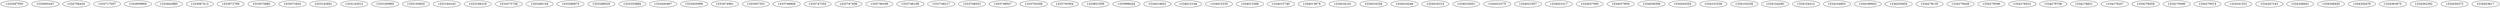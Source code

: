 strict digraph  {
1332587050 [tag="007april14"];
1332695347 [tag="007april14"];
1332706420 [tag="007april14"];
1332717007 [tag="007april14"];
1332839904 [tag="007april14"];
1332842885 [tag="007april14"];
1333067412 [tag="007april14"];
1333072769 [tag="007april14"];
1333072880 [tag="007april14"];
1333072932 [tag="007april14"];
1333142891 [tag="007april14"];
1333143012 [tag="007april14"];
1333185894 [tag="007april14"];
1333193820 [tag="007april14"];
1333194243 [tag="007april14"];
1333196319 [tag="007april14"];
1333275738 [tag="007april14"];
1333280104 [tag="007april14"];
1333286875 [tag="007april14"];
1333288529 [tag="007april14"];
1333353884 [tag="007april14"];
1333440467 [tag="007april14"];
1333455998 [tag="007april14"];
1333474991 [tag="007april14"];
1333567353 [tag="007april14"];
1333746808 [tag="007april14"];
1333747354 [tag="007april14"];
1333747456 [tag="007april14"];
1333748169 [tag="007april14"];
1333748188 [tag="007april14"];
1333748217 [tag="007april14"];
1333748333 [tag="007april14"];
1333749507 [tag="007april14"];
1333750266 [tag="007april14"];
1333750364 [tag="007april14"];
1333851959 [tag="007april14"];
1333998424 [tag="007april14"];
1334014922 [tag="007april14"];
1334015104 [tag="007april14"];
1334015235 [tag="007april14"];
1334015388 [tag="007april14"];
1334015740 [tag="007april14"];
1334015974 [tag="007april14"];
1334016101 [tag="007april14"];
1334016204 [tag="007april14"];
1334016249 [tag="007april14"];
1334016313 [tag="007april14"];
1334016561 [tag="007april14"];
1334023275 [tag="007april14"];
1334023307 [tag="007april14"];
1334023317 [tag="007april14"];
1334037560 [tag="007april14"];
1334037859 [tag="007april14"];
1334038306 [tag="007april14"];
1334045555 [tag="007april14"];
1334101039 [tag="007april14"];
1334104258 [tag="007april14"];
1334104290 [tag="007april14"];
1334104412 [tag="007april14"];
1334104953 [tag="007april14"];
1334166602 [tag="007april14"];
1334205854 [tag="007april14"];
1334278135 [tag="007april14"];
1334278438 [tag="007april14"];
1334278506 [tag="007april14"];
1334278523 [tag="007april14"];
1334278706 [tag="007april14"];
1334278821 [tag="007april14"];
1334279207 [tag="007april14"];
1334279359 [tag="007april14"];
1334279490 [tag="007april14"];
1334279514 [tag="007april14"];
1334341521 [tag="007april14"];
1334347243 [tag="007april14"];
1334348041 [tag="007april14"];
1334348440 [tag="007april14"];
1334350479 [tag="007april14"];
1334363875 [tag="007april14"];
1334392392 [tag="007april14"];
1334450272 [tag="007april14"];
1334453617 [tag="007april14"];
}
